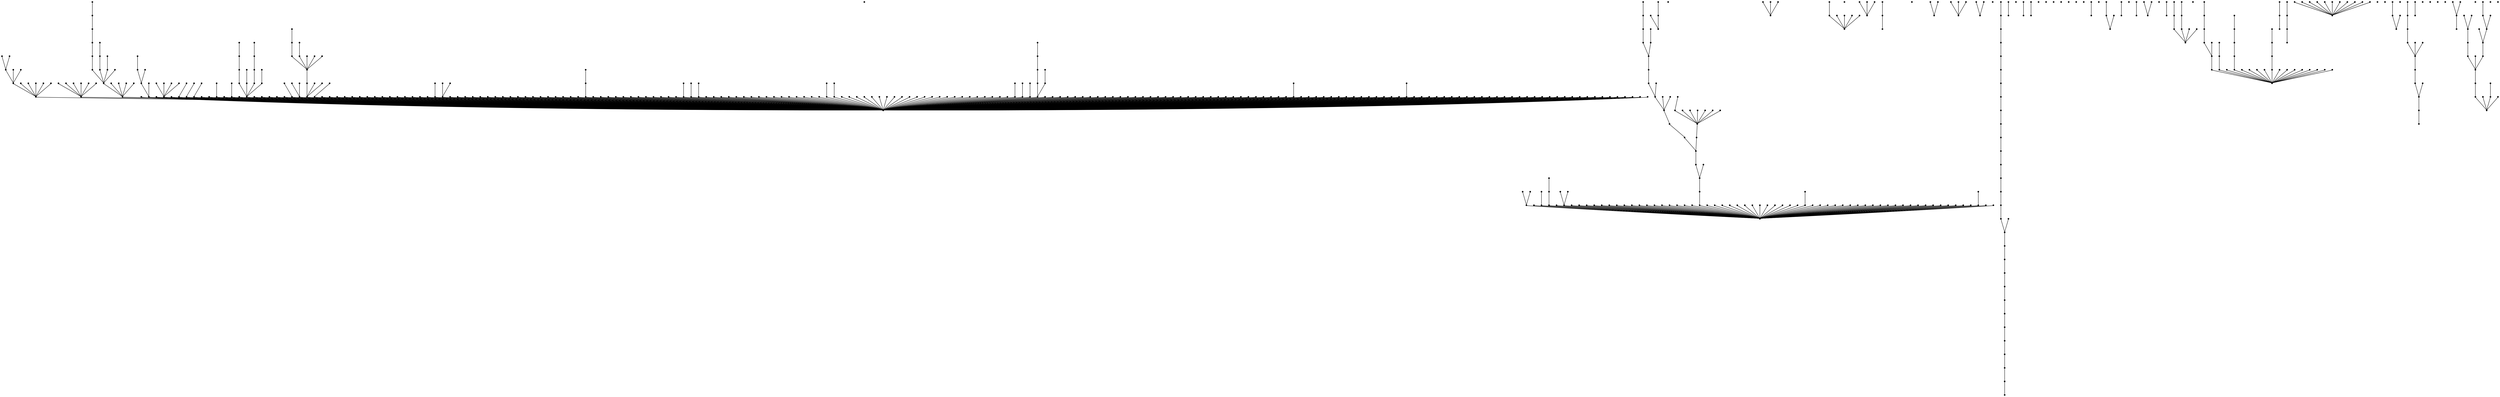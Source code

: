 graph G {
	node [label="" shape=point]
	238717783007977473
	238718801343049728
	759346872628772864
	238719202263965696
	238718121823846400
	238726229736448000
	641251809173049344
	238719458884067328
	1122636810348376064
	238727438090248192
	238724090653986816
	1112491851909468162
	238718509801156608
	238723796830416897
	238774921176686592
	844592765187035136
	947501808855011328
	238718590780571650
	238786423862476801
	238725270679453696
	238745462625148928
	1121843229698088960
	238760807800897538
	238826903585296384
	238731766733619200
	238740911859843072
	822195639836639233
	238719435521789952
	732228132443426818
	238728896915316736
	818913584528781314
	238720917700763649
	238743891300462592
	238727919734755328
	238724598521282561
	819024727528247296
	820731352093966336
	238718187573768193
	238721872328540160
	1120792806589521920
	238985262208794624
	238743714187575296
	852710469823594497
	732277410637434881
	238719965509861377
	953710141920116737
	238729928575709184
	238803597557645312
	799373608216690688
	799559050681667584
	758835905796812800
	1104167744981909505
	238908811975458816
	818919217105895424
	1032717125650186247
	238726069929263104
	1032781933435138048
	238971703001235457
	1104167318853206016
	238809468937326592
	238738361626550273
	788618759724474368
	758833475357061120
	727567252023873537
	1034684387542159361
	758830529332424704
	1126904595265941504
	1028663069373808641
	1032783374656700416
	727573548848586752
	767068285535911936
	982959483046580226
	238734175065227264
	732296450986545153
	238740036282093568
	238740725569830914
	238718045974044673
	238722488555687936
	1120866723899437056
	238730689959305216
	1034685359156813825
	758829774961651712
	238777551911280640
	793097294841282560
	646789109558546436
	848711157527359488
	238753048544038912
	818909227557199872
	1122007838359003137
	1121963634580574209
	1122036873743011840
	794743778397425665
	238753449599172609
	732074302972002304
	238758700729368577
	818952721306787840
	238728413836374016
	1122122793032851456
	1082337217182384128
	758830048770002944
	238744358122307585
	1032813540955095040
	238724381638025217
	818910527619473408
	732386477317881856
	1121991259013279749
	1033085935548649472
	238721424553041921
	727830169184952322
	758830448340455425
	758875884577173506
	934497298960150528
	820633037713117188
	1094860764932902918
	818916822498025478
	1122876819953324032
	950617260246253568
	238719820001079299
	238719837566799872
	238744903587332096
	1118021247227564032
	1032829316495753217
	982960376189943809
	238732332603961346
	1122130476272164864
	938788865866739717
	758831375365451776
	238722735948308480
	758830874242658305
	238733398984781824
	238720770816229376
	759178080204230656
	238741110397227009
	238724720151900160
	900437778965700608
	820139877404708864
	755571962479378432
	238772173249069057
	1095989248421961728
	238721910802886656
	1032972377322209282
	900438936685867010
	938063502836723713
	238763619310002176
	238814107749449728
	238726218130792448
	238733790107824129
	758840488845639680
	238765613189840896
	758835466799939588
	758858149356908548
	238735513497006080
	238732513693032448
	1032961036662583296
	238720383585492992
	732337233357742080
	238821994710327297
	238741877543800834
	238956122541801472
	238854126610571264
	1122022372314427392
	804212852206764032
	759207383348416512
	238773064006000641
	238749311142359040
	238721322790813697
	1122062477183811586
	238718025212239873
	238732789770514432
	238772700225617920
	238759706443796480
	1033046038460985345
	238798493358116864
	1032752472127926277
	238727645104308224
	239102352123105280
	238732464493821952
	238731525871501312
	238792016841035776
	1095770402771648512
	1034769778257354752
	238739487742623745
	758846006213521408
	820082771112693760
	238743797331292160
	238735043630100481
	758834487878836224
	238720302023073793
	238733258504957953
	238789791653691392
	1095033406285639680
	238762625805217793
	1032768369202671616
	238777600015753217
	838507286662373376
	1032725839560040454
	238739852424777729
	238732724377096192
	1032995189340753920
	1032943609350447104
	1104980524651573248
	1032813965821206528
	820732524028694528
	238770326450868224
	1032907929337450496
	238720056949870593
	238720621821968384
	238731334745485312
	238727495363469312
	732100235833417728
	758836088987226113
	820191387723464705
	433785276968607744
	641459599787339776
	1122109286451220488
	1068884160360538112
	238729720961855488
	953710309289680898
	1123717423096578049
	732253571568287744
	1032816277830680586
	766137779029848065
	727568273030717440
	238726856294146048
	766356076748902400
	238734607862865920
	238733374913662976
	953710430316367872
	822368061894311936
	823795578907738112
	822367393427193856
	982961255366488064
	822437167653912577
	1032832169817845760
	238727158493769730
	766356498590990338
	766357037945016320
	727569634115899399
	238742940393021440
	238879679187128322
	758830010912296960
	238721204234641408
	727727445693104128
	732041305690361856
	238720405043568641
	766357660660662272
	238822218530975744
	238798062066216960
	238788885273014272
	238798393210720256
	1123714669129207810
	731399205420453888
	1112902009554944001
	238734906421805057
	238742494240710656
	238742459230871552
	1120867504555876353
	238732037379473408
	1032792848083689477
	1034904619074371584
	238735465488994306
	1032718189619306496
	819383089868644353
	1122644196660252672
	759411837901283328
	1121893716388659200
	759379356636491776
	238791543278948352
	822438876031623168
	822441935684206597
	822438695064260611
	822438288514498560
	822438495683756032
	732280047512457216
	822633886937182208
	238793507769298944
	1121842993990905858
	238727515693260800
	238821339694260224
	238733740199796736
	1032970709457350657
	239040562756468736
	1122109004862435328
	1032732567877824512
	239064688804118528
	238736111407599616
	1122122151367254016
	822638591557980161
	1032950701545152513
	1121984052242866176
	238822832522539009
	238821399320473600
	238794830073982976
	1122053378941575168
	1033025306125377536
	822633599774167047
	238842694863052801
	1121963597729603584
	238842995754033153
	1121969924556099590
	1121971615288446978
	1121976516580081666
	238718801343049728 -- 238717783007977473
	759346872628772864 -- 238717783007977473
	238719202263965696 -- 238717783007977473
	238718121823846400 -- 238717783007977473
	238726229736448000 -- 238717783007977473
	641251809173049344 -- 238717783007977473
	238719458884067328 -- 238717783007977473
	1122636810348376064 -- 238717783007977473
	238727438090248192 -- 238717783007977473
	238724090653986816 -- 238717783007977473
	1112491851909468162 -- 238717783007977473
	238718509801156608 -- 238717783007977473
	238723796830416897 -- 238717783007977473
	238774921176686592 -- 238717783007977473
	844592765187035136 -- 238717783007977473
	947501808855011328 -- 238717783007977473
	238718590780571650 -- 238717783007977473
	238786423862476801 -- 238717783007977473
	238725270679453696 -- 238717783007977473
	238745462625148928 -- 238717783007977473
	1121843229698088960 -- 238717783007977473
	238760807800897538 -- 238717783007977473
	238826903585296384 -- 238717783007977473
	238731766733619200 -- 238717783007977473
	238740911859843072 -- 238717783007977473
	822195639836639233 -- 238717783007977473
	238719435521789952 -- 238717783007977473
	732228132443426818 -- 238717783007977473
	238728896915316736 -- 238717783007977473
	818913584528781314 -- 238717783007977473
	238720917700763649 -- 238717783007977473
	238743891300462592 -- 238717783007977473
	238727919734755328 -- 238717783007977473
	238724598521282561 -- 238717783007977473
	819024727528247296 -- 238717783007977473
	820731352093966336 -- 238717783007977473
	238718187573768193 -- 238717783007977473
	238721872328540160 -- 238717783007977473
	1120792806589521920 -- 238717783007977473
	238985262208794624 -- 238717783007977473
	238743714187575296 -- 238717783007977473
	852710469823594497 -- 238717783007977473
	732277410637434881 -- 238717783007977473
	238719965509861377 -- 238717783007977473
	953710141920116737 -- 238717783007977473
	238729928575709184 -- 238717783007977473
	238803597557645312 -- 238717783007977473
	799373608216690688 -- 238717783007977473
	799559050681667584 -- 238717783007977473
	758835905796812800 -- 238717783007977473
	1104167744981909505 -- 238717783007977473
	238908811975458816 -- 238717783007977473
	818919217105895424 -- 238717783007977473
	1032717125650186247 -- 238717783007977473
	238726069929263104 -- 238717783007977473
	1032781933435138048 -- 238717783007977473
	238971703001235457 -- 238717783007977473
	1104167318853206016 -- 238717783007977473
	238809468937326592 -- 238717783007977473
	238738361626550273 -- 238717783007977473
	788618759724474368 -- 238717783007977473
	758833475357061120 -- 238717783007977473
	727567252023873537 -- 238717783007977473
	1034684387542159361 -- 238717783007977473
	758830529332424704 -- 238717783007977473
	1126904595265941504 -- 238717783007977473
	1028663069373808641 -- 238717783007977473
	1032783374656700416 -- 238717783007977473
	727573548848586752 -- 238717783007977473
	767068285535911936 -- 238717783007977473
	982959483046580226 -- 238717783007977473
	238734175065227264 -- 238717783007977473
	732296450986545153 -- 238717783007977473
	238740036282093568 -- 238717783007977473
	238740725569830914 -- 238717783007977473
	238718045974044673 -- 238717783007977473
	238722488555687936 -- 238717783007977473
	1120866723899437056 -- 238717783007977473
	238730689959305216 -- 238717783007977473
	1034685359156813825 -- 238717783007977473
	758829774961651712 -- 238717783007977473
	238777551911280640 -- 238717783007977473
	793097294841282560 -- 238717783007977473
	646789109558546436 -- 238717783007977473
	848711157527359488 -- 238717783007977473
	238753048544038912 -- 238717783007977473
	818909227557199872 -- 238717783007977473
	1122007838359003137 -- 238717783007977473
	1121963634580574209 -- 238717783007977473
	1122036873743011840 -- 238717783007977473
	794743778397425665 -- 238717783007977473
	238753449599172609 -- 238717783007977473
	732074302972002304 -- 238717783007977473
	238758700729368577 -- 238717783007977473
	818952721306787840 -- 238717783007977473
	238728413836374016 -- 238717783007977473
	1122122793032851456 -- 238717783007977473
	1082337217182384128 -- 238717783007977473
	758830048770002944 -- 238717783007977473
	238744358122307585 -- 238717783007977473
	1032813540955095040 -- 238717783007977473
	238724381638025217 -- 238717783007977473
	818910527619473408 -- 238717783007977473
	732386477317881856 -- 238717783007977473
	1121991259013279749 -- 238717783007977473
	1033085935548649472 -- 238717783007977473
	238721424553041921 -- 238717783007977473
	727830169184952322 -- 238717783007977473
	758830448340455425 -- 238717783007977473
	758875884577173506 -- 238717783007977473
	934497298960150528 -- 238717783007977473
	820633037713117188 -- 238717783007977473
	1094860764932902918 -- 238717783007977473
	818916822498025478 -- 238717783007977473
	1122876819953324032 -- 238717783007977473
	950617260246253568 -- 238717783007977473
	238719820001079299 -- 238717783007977473
	238719837566799872 -- 238717783007977473
	238744903587332096 -- 238717783007977473
	1118021247227564032 -- 238717783007977473
	1032829316495753217 -- 238717783007977473
	982960376189943809 -- 238717783007977473
	238732332603961346 -- 238717783007977473
	1122130476272164864 -- 238717783007977473
	938788865866739717 -- 238717783007977473
	758831375365451776 -- 238717783007977473
	238722735948308480 -- 238717783007977473
	758830874242658305 -- 238717783007977473
	238733398984781824 -- 238717783007977473
	238720770816229376 -- 238717783007977473
	759178080204230656 -- 238717783007977473
	238741110397227009 -- 238717783007977473
	238724720151900160 -- 238717783007977473
	900437778965700608 -- 238717783007977473
	820139877404708864 -- 238717783007977473
	755571962479378432 -- 238717783007977473
	238772173249069057 -- 238717783007977473
	1095989248421961728 -- 238717783007977473
	238721910802886656 -- 238717783007977473
	1032972377322209282 -- 238717783007977473
	900438936685867010 -- 238717783007977473
	938063502836723713 -- 238717783007977473
	238763619310002176 -- 238717783007977473
	238814107749449728 -- 238717783007977473
	238726218130792448 -- 238717783007977473
	238733790107824129 -- 238717783007977473
	758840488845639680 -- 238717783007977473
	238765613189840896 -- 238717783007977473
	758835466799939588 -- 238717783007977473
	758858149356908548 -- 238717783007977473
	238735513497006080 -- 238717783007977473
	238732513693032448 -- 238717783007977473
	1032961036662583296 -- 238717783007977473
	238720383585492992 -- 238717783007977473
	732337233357742080 -- 238717783007977473
	238821994710327297 -- 238717783007977473
	238741877543800834 -- 238717783007977473
	238956122541801472 -- 238717783007977473
	238854126610571264 -- 238717783007977473
	1122022372314427392 -- 238717783007977473
	804212852206764032 -- 238717783007977473
	759207383348416512 -- 238717783007977473
	238773064006000641 -- 238717783007977473
	238749311142359040 -- 238717783007977473
	238721322790813697 -- 238717783007977473
	1122062477183811586 -- 238717783007977473
	238718025212239873 -- 238717783007977473
	238732789770514432 -- 238717783007977473
	238772700225617920 -- 238717783007977473
	238759706443796480 -- 238717783007977473
	1033046038460985345 -- 238717783007977473
	238798493358116864 -- 238717783007977473
	1032752472127926277 -- 238717783007977473
	238727645104308224 -- 238717783007977473
	239102352123105280 -- 238717783007977473
	238732464493821952 -- 238717783007977473
	238731525871501312 -- 238717783007977473
	238792016841035776 -- 238717783007977473
	1095770402771648512 -- 238717783007977473
	1034769778257354752 -- 238717783007977473
	238739487742623745 -- 238717783007977473
	758846006213521408 -- 238717783007977473
	820082771112693760 -- 238717783007977473
	238743797331292160 -- 238717783007977473
	238735043630100481 -- 238717783007977473
	758834487878836224 -- 238717783007977473
	238720302023073793 -- 238717783007977473
	238733258504957953 -- 238717783007977473
	238789791653691392 -- 238717783007977473
	1095033406285639680 -- 238717783007977473
	238762625805217793 -- 238717783007977473
	1032768369202671616 -- 238717783007977473
	238777600015753217 -- 238717783007977473
	838507286662373376 -- 238717783007977473
	1032725839560040454 -- 238717783007977473
	238739852424777729 -- 238717783007977473
	238732724377096192 -- 238717783007977473
	1032995189340753920 -- 238717783007977473
	1032943609350447104 -- 238717783007977473
	1104980524651573248 -- 238717783007977473
	1032813965821206528 -- 238717783007977473
	820732524028694528 -- 238717783007977473
	238770326450868224 -- 238717783007977473
	1032907929337450496 -- 238717783007977473
	238720056949870593 -- 238719458884067328
	238720621821968384 -- 238719458884067328
	238731334745485312 -- 238719458884067328
	238727495363469312 -- 238719458884067328
	732100235833417728 -- 238719965509861377
	758836088987226113 -- 238719965509861377
	820191387723464705 -- 238719435521789952
	433785276968607744 -- 238724090653986816
	641459599787339776 -- 238727438090248192
	1122109286451220488 -- 238774921176686592
	1068884160360538112 -- 818952721306787840
	238729720961855488 -- 238718801343049728
	953710309289680898 -- 238718801343049728
	1123717423096578049 -- 238718801343049728
	732253571568287744 -- 238718801343049728
	1032816277830680586 -- 238718801343049728
	766137779029848065 -- 238718801343049728
	727568273030717440 -- 727567252023873537
	238726856294146048 -- 238726229736448000
	766356076748902400 -- 238726229736448000
	238734607862865920 -- 238732332603961346
	238733374913662976 -- 238732332603961346
	953710430316367872 -- 947501808855011328
	822368061894311936 -- 822195639836639233
	823795578907738112 -- 822195639836639233
	822367393427193856 -- 822195639836639233
	982961255366488064 -- 982960376189943809
	822437167653912577 -- 822368061894311936
	1032832169817845760 -- 1032829316495753217
	238727158493769730 -- 238726856294146048
	766356498590990338 -- 238726856294146048
	766357037945016320 -- 238731766733619200
	727569634115899399 -- 727568273030717440
	238742940393021440 -- 238741877543800834
	238879679187128322 -- 238728413836374016
	758830010912296960 -- 238718045974044673
	238721204234641408 -- 238719202263965696
	727727445693104128 -- 238719202263965696
	732041305690361856 -- 238719202263965696
	238720405043568641 -- 238719202263965696
	766357660660662272 -- 238719202263965696
	238822218530975744 -- 238786423862476801
	238798062066216960 -- 238786423862476801
	238788885273014272 -- 238786423862476801
	238798393210720256 -- 238786423862476801
	1123714669129207810 -- 1118021247227564032
	731399205420453888 -- 238722488555687936
	1112902009554944001 -- 1112491851909468162
	238734906421805057 -- 238734607862865920
	238742494240710656 -- 238740911859843072
	238742459230871552 -- 238740911859843072
	1120867504555876353 -- 1120866723899437056
	238732037379473408 -- 238729720961855488
	1032792848083689477 -- 238729720961855488
	1034904619074371584 -- 238729720961855488
	238735465488994306 -- 238734906421805057
	1032718189619306496 -- 759346872628772864
	819383089868644353 -- 759346872628772864
	1122644196660252672 -- 759346872628772864
	759411837901283328 -- 759346872628772864
	1121893716388659200 -- 759346872628772864
	759379356636491776 -- 759346872628772864
	238791543278948352 -- 238788885273014272
	822438876031623168 -- 822437167653912577
	822441935684206597 -- 822437167653912577
	822438695064260611 -- 822437167653912577
	822438288514498560 -- 822437167653912577
	822438495683756032 -- 822437167653912577
	732280047512457216 -- 732277410637434881
	822633886937182208 -- 822438876031623168
	238793507769298944 -- 238791543278948352
	1121842993990905858 -- 238798493358116864
	238727515693260800 -- 238727158493769730
	238821339694260224 -- 238798393210720256
	238733740199796736 -- 238733374913662976
	1032970709457350657 -- 238721204234641408
	239040562756468736 -- 238721204234641408
	1122109004862435328 -- 238721204234641408
	1032732567877824512 -- 238721204234641408
	239064688804118528 -- 239040562756468736
	238736111407599616 -- 238735465488994306
	1122122151367254016 -- 1122109004862435328
	822638591557980161 -- 822633886937182208
	1032950701545152513 -- 238732037379473408
	1121984052242866176 -- 238732037379473408
	238822832522539009 -- 238822218530975744
	238821399320473600 -- 238798062066216960
	238794830073982976 -- 238793507769298944
	1122053378941575168 -- 239064688804118528
	1033025306125377536 -- 1032970709457350657
	822633599774167047 -- 822441935684206597
	238842694863052801 -- 238822832522539009
	1121963597729603584 -- 1033025306125377536
	238842995754033153 -- 238842694863052801
	1121969924556099590 -- 1121963597729603584
	1121971615288446978 -- 1121969924556099590
	1121976516580081666 -- 1121971615288446978
	node [label="" shape=point]
	1032602791934668800
	node [label="" shape=point]
	1032709192002486272
	1032728026012778496
	1032810790502293504
	1032709872587030529
	1032710693328310272
	1032710477594460161
	1032709624108072961
	1032742180287213568
	1032710537442996228
	1032711180844855297
	1032724061057691648
	1032754044459147264
	1032710414491103233
	1032791345289555969
	1032712954712662018
	1032756350475030528
	1032819219291885568
	1032715465410396161
	1032713729685835776
	1032724809296297986
	1032765551121190913
	1032737189560569857
	1032912208919912448
	1032807381804216322
	1032811699009662983
	1032814450766700545
	1032730249631604736
	1032754077116104705
	1032811490036932609
	1033171090678403074
	1032710193879101445
	1032749733310226433
	1032713597795880961
	1032861678763892736
	1032758518116491264
	1032756044676648960
	1032715397487845377
	1032718159051030529
	1032713782412423169
	1032748550038401024
	1032714649760870402
	1032716116450193408
	1032727403590807553
	1032710608179929089
	1032825178332569600
	1032815414894424064
	1032866990753370114
	1032858619807580166
	1032969634666958850
	1032814822990200832
	1032824930012987392
	1033140522150506496
	1032722021317320704
	1032714153666981890
	1032728785106419712
	1032808158618640384
	1032753745162117120
	1032810323818868736
	1032982319731273728
	1032997498640650249
	1032863100385587201
	1032842781234946048
	1032720596876976128
	1032719716324978688
	1032729529435881472
	1032913914911223808
	1032844284880244737
	1032844473183567872
	1032843462524071936
	1032719001577648128
	1032710834844311553
	1032710827042693120
	1032778917919313921
	1032721271853707265
	1032859052961882112
	1032922066662514688
	1032859991999430657
	1032922529252368384
	1033039347367505926
	1033039827011346437
	1033086401074450432
	1033739039940194309
	1033742622718918658
	1033744002376458240
	1033740666319396864
	1033741346086039552
	1033741204922478592
	1033741824995811330
	1033792437246820352
	1033084605761372160
	1033085184734687232
	1033085469355958272
	1035319765936599040
	1033746519936196609
	1033740116433481728
	1033739419616989185
	1033795071999524864
	1033798179458711552
	1033827855841538049
	1033829657332854784
	1033844967251140608
	1033844731766165504
	1033846368106893312
	1033880598593515520
	1032728026012778496 -- 1032709192002486272
	1032810790502293504 -- 1032709192002486272
	1032709872587030529 -- 1032709192002486272
	1032710693328310272 -- 1032709192002486272
	1032710477594460161 -- 1032709192002486272
	1032709624108072961 -- 1032709192002486272
	1032742180287213568 -- 1032709192002486272
	1032710537442996228 -- 1032709192002486272
	1032711180844855297 -- 1032709192002486272
	1032724061057691648 -- 1032709192002486272
	1032754044459147264 -- 1032709192002486272
	1032710414491103233 -- 1032709192002486272
	1032791345289555969 -- 1032709192002486272
	1032712954712662018 -- 1032709192002486272
	1032756350475030528 -- 1032709192002486272
	1032819219291885568 -- 1032709192002486272
	1032715465410396161 -- 1032709192002486272
	1032713729685835776 -- 1032709192002486272
	1032724809296297986 -- 1032709192002486272
	1032765551121190913 -- 1032709192002486272
	1032737189560569857 -- 1032709192002486272
	1032912208919912448 -- 1032709192002486272
	1032807381804216322 -- 1032709192002486272
	1032811699009662983 -- 1032709192002486272
	1032814450766700545 -- 1032709192002486272
	1032730249631604736 -- 1032709192002486272
	1032754077116104705 -- 1032709192002486272
	1032811490036932609 -- 1032709192002486272
	1033171090678403074 -- 1032709192002486272
	1032710193879101445 -- 1032709192002486272
	1032749733310226433 -- 1032709192002486272
	1032713597795880961 -- 1032709192002486272
	1032861678763892736 -- 1032709192002486272
	1032758518116491264 -- 1032709192002486272
	1032756044676648960 -- 1032709192002486272
	1032715397487845377 -- 1032709192002486272
	1032718159051030529 -- 1032709192002486272
	1032713782412423169 -- 1032709192002486272
	1032748550038401024 -- 1032709192002486272
	1032714649760870402 -- 1032709192002486272
	1032716116450193408 -- 1032709192002486272
	1032727403590807553 -- 1032709192002486272
	1032710608179929089 -- 1032709192002486272
	1032825178332569600 -- 1032709192002486272
	1032815414894424064 -- 1032709192002486272
	1032866990753370114 -- 1032709192002486272
	1032858619807580166 -- 1032709192002486272
	1032969634666958850 -- 1032709192002486272
	1032814822990200832 -- 1032709192002486272
	1032824930012987392 -- 1032709192002486272
	1033140522150506496 -- 1032709192002486272
	1032722021317320704 -- 1032709192002486272
	1032714153666981890 -- 1032709192002486272
	1032728785106419712 -- 1032709192002486272
	1032808158618640384 -- 1032709192002486272
	1032753745162117120 -- 1032709192002486272
	1032810323818868736 -- 1032709192002486272
	1032982319731273728 -- 1032709192002486272
	1032997498640650249 -- 1032709192002486272
	1032863100385587201 -- 1032709192002486272
	1032842781234946048 -- 1032709192002486272
	1032720596876976128 -- 1032709192002486272
	1032719716324978688 -- 1032709192002486272
	1032729529435881472 -- 1032728026012778496
	1032913914911223808 -- 1032728026012778496
	1032844284880244737 -- 1032811699009662983
	1032844473183567872 -- 1032713782412423169
	1032843462524071936 -- 1032842781234946048
	1032719001577648128 -- 1032710693328310272
	1032710834844311553 -- 1032709872587030529
	1032710827042693120 -- 1032709624108072961
	1032778917919313921 -- 1032709624108072961
	1032721271853707265 -- 1032719001577648128
	1032859052961882112 -- 1032844284880244737
	1032922066662514688 -- 1032859052961882112
	1032859991999430657 -- 1032859052961882112
	1032922529252368384 -- 1032922066662514688
	1033039347367505926 -- 1032922529252368384
	1033039827011346437 -- 1032922529252368384
	1033086401074450432 -- 1033039827011346437
	1033739039940194309 -- 1033086401074450432
	1033742622718918658 -- 1033086401074450432
	1033744002376458240 -- 1033086401074450432
	1033740666319396864 -- 1033086401074450432
	1033741346086039552 -- 1033086401074450432
	1033741204922478592 -- 1033086401074450432
	1033741824995811330 -- 1033086401074450432
	1033792437246820352 -- 1033739039940194309
	1033084605761372160 -- 1033039347367505926
	1033085184734687232 -- 1033084605761372160
	1033085469355958272 -- 1033085184734687232
	1035319765936599040 -- 1033085184734687232
	1033746519936196609 -- 1033085184734687232
	1033740116433481728 -- 1033085469355958272
	1033739419616989185 -- 1033085469355958272
	1033795071999524864 -- 1033740116433481728
	1033798179458711552 -- 1033795071999524864
	1033827855841538049 -- 1033798179458711552
	1033829657332854784 -- 1033798179458711552
	1033844967251140608 -- 1033827855841538049
	1033844731766165504 -- 1033829657332854784
	1033846368106893312 -- 1033844967251140608
	1033880598593515520 -- 1033846368106893312
	node [label="" shape=point]
	1032727376730324993
	1032757956855586817
	1032738257262403584
	1032751381931679745
	1032757956855586817 -- 1032727376730324993
	1032738257262403584 -- 1032727376730324993
	1032751381931679745 -- 1032738257262403584
	node [label="" shape=point]
	1032789203048902657
	node [label="" shape=point]
	1032798473685540864
	1032801194484346880
	1032815699494748161
	1032806993700909064
	1032801194484346880 -- 1032798473685540864
	1032815699494748161 -- 1032798473685540864
	1032806993700909064 -- 1032798473685540864
	node [label="" shape=point]
	1032803060152721408
	1032806062041300992
	1034710985574178816
	1034776609709076480
	1034769579904589824
	1033745672053424128
	1033065165036691456
	1032806062041300992 -- 1032803060152721408
	1034710985574178816 -- 1032803060152721408
	1034776609709076480 -- 1032803060152721408
	1034769579904589824 -- 1032803060152721408
	1033745672053424128 -- 1032803060152721408
	1033065165036691456 -- 1032806062041300992
	node [label="" shape=point]
	1032826129558712323
	node [label="" shape=point]
	1032833842263085056
	1032837086687256576
	1032987711366422528
	1032960843556769793
	1032837086687256576 -- 1032833842263085056
	1032987711366422528 -- 1032833842263085056
	1032960843556769793 -- 1032833842263085056
	node [label="" shape=point]
	1032980552524226561
	1033001440808263680
	1033002099607564288
	1033001440808263680 -- 1032980552524226561
	1033002099607564288 -- 1033001440808263680
	node [label="" shape=point]
	1113110615562653696
	node [label="" shape=point]
	1121787387464626177
	1121885410437816322
	1121802760867987456
	1121885410437816322 -- 1121787387464626177
	1121802760867987456 -- 1121787387464626177
	node [label="" shape=point]
	1121799413251227649
	1121840771542519808
	1121852113099874304
	1121801267154702336
	1121840771542519808 -- 1121799413251227649
	1121852113099874304 -- 1121799413251227649
	1121801267154702336 -- 1121799413251227649
	node [label="" shape=point]
	1121961963859398656
	1121965573460627456
	1121962499694182400
	1121965573460627456 -- 1121961963859398656
	1121962499694182400 -- 1121961963859398656
	node [label="" shape=point]
	1134536020458975232
	node [label="" shape=point]
	1135976422046986240
	1136144693413273601
	1136259771651125248
	1136260131937669120
	1136261047789113345
	1136261374021996545
	1136261581891809285
	1136261790092779520
	1136310659044372480
	1136311660933607425
	1136312539074113537
	1136312736193736704
	1136313275870633984
	1136313586941218821
	1136315789672214530
	1136314173862793217
	1136314470085480448
	1136314680626991104
	1136315253862481921
	1136315524650946560
	1136315644352163840
	1136315887625965568
	1136316343685226497
	1136316545473306626
	1137382940550324224
	1137383190845362176
	1137383362216304645
	1137383555900813313
	1137383774751248389
	1137384035595018240
	1137384268139835392
	1136144693413273601 -- 1135976422046986240
	1136259771651125248 -- 1136144693413273601
	1136260131937669120 -- 1136259771651125248
	1136261047789113345 -- 1136260131937669120
	1136261374021996545 -- 1136261047789113345
	1136261581891809285 -- 1136261374021996545
	1136261790092779520 -- 1136261581891809285
	1136310659044372480 -- 1136261790092779520
	1136311660933607425 -- 1136310659044372480
	1136312539074113537 -- 1136311660933607425
	1136312736193736704 -- 1136312539074113537
	1136313275870633984 -- 1136312736193736704
	1136313586941218821 -- 1136313275870633984
	1136315789672214530 -- 1136313275870633984
	1136314173862793217 -- 1136313586941218821
	1136314470085480448 -- 1136314173862793217
	1136314680626991104 -- 1136314470085480448
	1136315253862481921 -- 1136314680626991104
	1136315524650946560 -- 1136315253862481921
	1136315644352163840 -- 1136315524650946560
	1136315887625965568 -- 1136315644352163840
	1136316343685226497 -- 1136315887625965568
	1136316545473306626 -- 1136316343685226497
	1137382940550324224 -- 1136316545473306626
	1137383190845362176 -- 1137382940550324224
	1137383362216304645 -- 1137383190845362176
	1137383555900813313 -- 1137383362216304645
	1137383774751248389 -- 1137383555900813313
	1137384035595018240 -- 1137383774751248389
	1137384268139835392 -- 1137384035595018240
	node [label="" shape=point]
	238728712219160576
	239201575476817920
	239201575476817920 -- 238728712219160576
	node [label="" shape=point]
	238733118318723072
	node [label="" shape=point]
	238738837856202753
	238745552458772481
	238745552458772481 -- 238738837856202753
	node [label="" shape=point]
	238761390184218625
	238762029182234624
	238762029182234624 -- 238761390184218625
	node [label="" shape=point]
	238768334760468480
	node [label="" shape=point]
	238771719509254144
	node [label="" shape=point]
	238812483723350016
	node [label="" shape=point]
	261172716651040768
	node [label="" shape=point]
	449369178567630848
	node [label="" shape=point]
	610904483791437825
	node [label="" shape=point]
	640846090216992768
	node [label="" shape=point]
	641458686519586816
	641460412551163905
	641460412551163905 -- 641458686519586816
	node [label="" shape=point]
	642776694126964737
	node [label="" shape=point]
	643957720920358912
	643958868733661184
	644342097772855296
	643961533114904579
	643958868733661184 -- 643957720920358912
	644342097772855296 -- 643957720920358912
	643961533114904579 -- 643958868733661184
	node [label="" shape=point]
	645965445347057664
	645984233056550912
	645984233056550912 -- 645965445347057664
	node [label="" shape=point]
	651132650837569536
	node [label="" shape=point]
	675405931535011842
	675420978764079105
	675420978764079105 -- 675405931535011842
	node [label="" shape=point]
	731150009455001600
	731158588681535488
	731151179879698433
	731158588681535488 -- 731150009455001600
	731151179879698433 -- 731150009455001600
	node [label="" shape=point]
	732085898377080833
	node [label="" shape=point]
	732170950662340608
	732238782162972672
	732238782162972672 -- 732170950662340608
	node [label="" shape=point]
	732191690425925633
	732201640170803200
	732197845592363009
	732202314774286337
	732331109749399554
	732198026417033217
	732201742671044608
	732199596076748800
	732202035664302080
	732201640170803200 -- 732191690425925633
	732197845592363009 -- 732191690425925633
	732202314774286337 -- 732191690425925633
	732331109749399554 -- 732191690425925633
	732198026417033217 -- 732197845592363009
	732201742671044608 -- 732201640170803200
	732199596076748800 -- 732198026417033217
	732202035664302080 -- 732201742671044608
	node [label="" shape=point]
	732192031573938177
	node [label="" shape=point]
	732309816417259520
	732310211814285313
	732310126774894592
	732310844952829952
	732312355095384064
	732310067635195905
	732344721322844160
	732330838977839108
	732315430191308801
	732323858569658368
	732327038292353024
	732314054606225408
	732311747084832768
	732335021105778688
	732346209373806592
	733200382583812096
	732311028789329920
	732311974567088129
	732324083409518592
	732310608725467136
	732311025941254144
	732354722766704641
	732310400834772993
	732310637037142017
	732311464174747648
	732311870367899648
	732330678197604352
	732312118951698432
	732330781893378048
	732312575820468224
	732313145864278016
	732334930445799424
	732335983790821379
	732310211814285313 -- 732309816417259520
	732310126774894592 -- 732309816417259520
	732310844952829952 -- 732309816417259520
	732312355095384064 -- 732309816417259520
	732310067635195905 -- 732309816417259520
	732344721322844160 -- 732309816417259520
	732330838977839108 -- 732309816417259520
	732315430191308801 -- 732309816417259520
	732323858569658368 -- 732309816417259520
	732327038292353024 -- 732309816417259520
	732314054606225408 -- 732309816417259520
	732311747084832768 -- 732309816417259520
	732335021105778688 -- 732309816417259520
	732346209373806592 -- 732309816417259520
	733200382583812096 -- 732309816417259520
	732311028789329920 -- 732309816417259520
	732311974567088129 -- 732309816417259520
	732324083409518592 -- 732323858569658368
	732310608725467136 -- 732310211814285313
	732311025941254144 -- 732310608725467136
	732354722766704641 -- 732310608725467136
	732310400834772993 -- 732310126774894592
	732310637037142017 -- 732310400834772993
	732311464174747648 -- 732311025941254144
	732311870367899648 -- 732311464174747648
	732330678197604352 -- 732324083409518592
	732312118951698432 -- 732311870367899648
	732330781893378048 -- 732330678197604352
	732312575820468224 -- 732312355095384064
	732313145864278016 -- 732312575820468224
	732334930445799424 -- 732313145864278016
	732335983790821379 -- 732334930445799424
	node [label="" shape=point]
	732310871251275776
	732311424232488961
	732314062139367424
	732311424232488961 -- 732310871251275776
	732314062139367424 -- 732311424232488961
	node [label="" shape=point]
	732359133681197057
	732383655616729088
	732530981899489280
	732594702453772288
	732383655616729088 -- 732359133681197057
	732530981899489280 -- 732383655616729088
	732594702453772288 -- 732530981899489280
	node [label="" shape=point]
	758826494969786368
	758827557873590272
	758829315270119429
	758839600500531200
	758827080880578562
	758827466165149696
	758827193124331523
	758829107199094784
	758840715480707073
	758827707815780353
	758841707215454210
	758828253192736770
	758827557873590272 -- 758826494969786368
	758829315270119429 -- 758826494969786368
	758839600500531200 -- 758826494969786368
	758827080880578562 -- 758826494969786368
	758827466165149696 -- 758826494969786368
	758827193124331523 -- 758826494969786368
	758829107199094784 -- 758826494969786368
	758840715480707073 -- 758826494969786368
	758827707815780353 -- 758826494969786368
	758841707215454210 -- 758826494969786368
	758828253192736770 -- 758826494969786368
	node [label="" shape=point]
	758831514985517056
	node [label="" shape=point]
	759195114988122112
	node [label="" shape=point]
	766096653442965504
	766104571655561216
	770462787860467712
	766131606801174528
	766104571655561216 -- 766096653442965504
	770462787860467712 -- 766096653442965504
	766131606801174528 -- 766104571655561216
	node [label="" shape=point]
	766283691408683008
	node [label="" shape=point]
	794705269901037568
	794709927642046464
	794720266547036160
	794722076179329024
	794728425722232832
	794726279559913472
	794732560370671616
	794735168498049027
	794734112045088771
	794733732041105408
	794736969058136064
	794738234609795072
	794739181163380736
	794709927642046464 -- 794705269901037568
	794720266547036160 -- 794709927642046464
	794722076179329024 -- 794720266547036160
	794728425722232832 -- 794720266547036160
	794726279559913472 -- 794722076179329024
	794732560370671616 -- 794726279559913472
	794735168498049027 -- 794732560370671616
	794734112045088771 -- 794732560370671616
	794733732041105408 -- 794732560370671616
	794736969058136064 -- 794735168498049027
	794738234609795072 -- 794736969058136064
	794739181163380736 -- 794738234609795072
	node [label="" shape=point]
	796200055300562944
	796200186183843840
	796200186183843840 -- 796200055300562944
	node [label="" shape=point]
	803720205587255296
	node [label="" shape=point]
	818909296721297410
	node [label="" shape=point]
	818909570512850946
	node [label="" shape=point]
	818910376343601155
	node [label="" shape=point]
	818925597208510464
	818926308885491713
	818926401034264578
	818927389178785797
	818926308885491713 -- 818925597208510464
	818926401034264578 -- 818926308885491713
	818927389178785797 -- 818926308885491713
	node [label="" shape=point]
	818951952411332611
	node [label="" shape=point]
	818964899082698754
	818967663158378496
	927275778013790208
	818973112398135296
	818976570023022592
	818967935901429762
	818973406158852097
	818968832031203328
	818969073778364416
	818969268431810560
	818969305261993984
	818969871493042176
	818970203711307776
	818970336137973760
	818971903729815553
	818970696575516672
	818969505351213057
	818969760591384577
	818972250149912576
	818970066347839488
	818970281029107712
	818967663158378496 -- 818964899082698754
	927275778013790208 -- 818964899082698754
	818973112398135296 -- 818964899082698754
	818976570023022592 -- 818964899082698754
	818967935901429762 -- 818967663158378496
	818973406158852097 -- 818973112398135296
	818968832031203328 -- 818967935901429762
	818969073778364416 -- 818968832031203328
	818969268431810560 -- 818968832031203328
	818969305261993984 -- 818968832031203328
	818969871493042176 -- 818969305261993984
	818970203711307776 -- 818969871493042176
	818970336137973760 -- 818969871493042176
	818971903729815553 -- 818970336137973760
	818970696575516672 -- 818970336137973760
	818969505351213057 -- 818969073778364416
	818969760591384577 -- 818969505351213057
	818972250149912576 -- 818971903729815553
	818970066347839488 -- 818969760591384577
	818970281029107712 -- 818969760591384577
	node [label="" shape=point]
	900440523139424256
	node [label="" shape=point]
	982957172601556992
}

